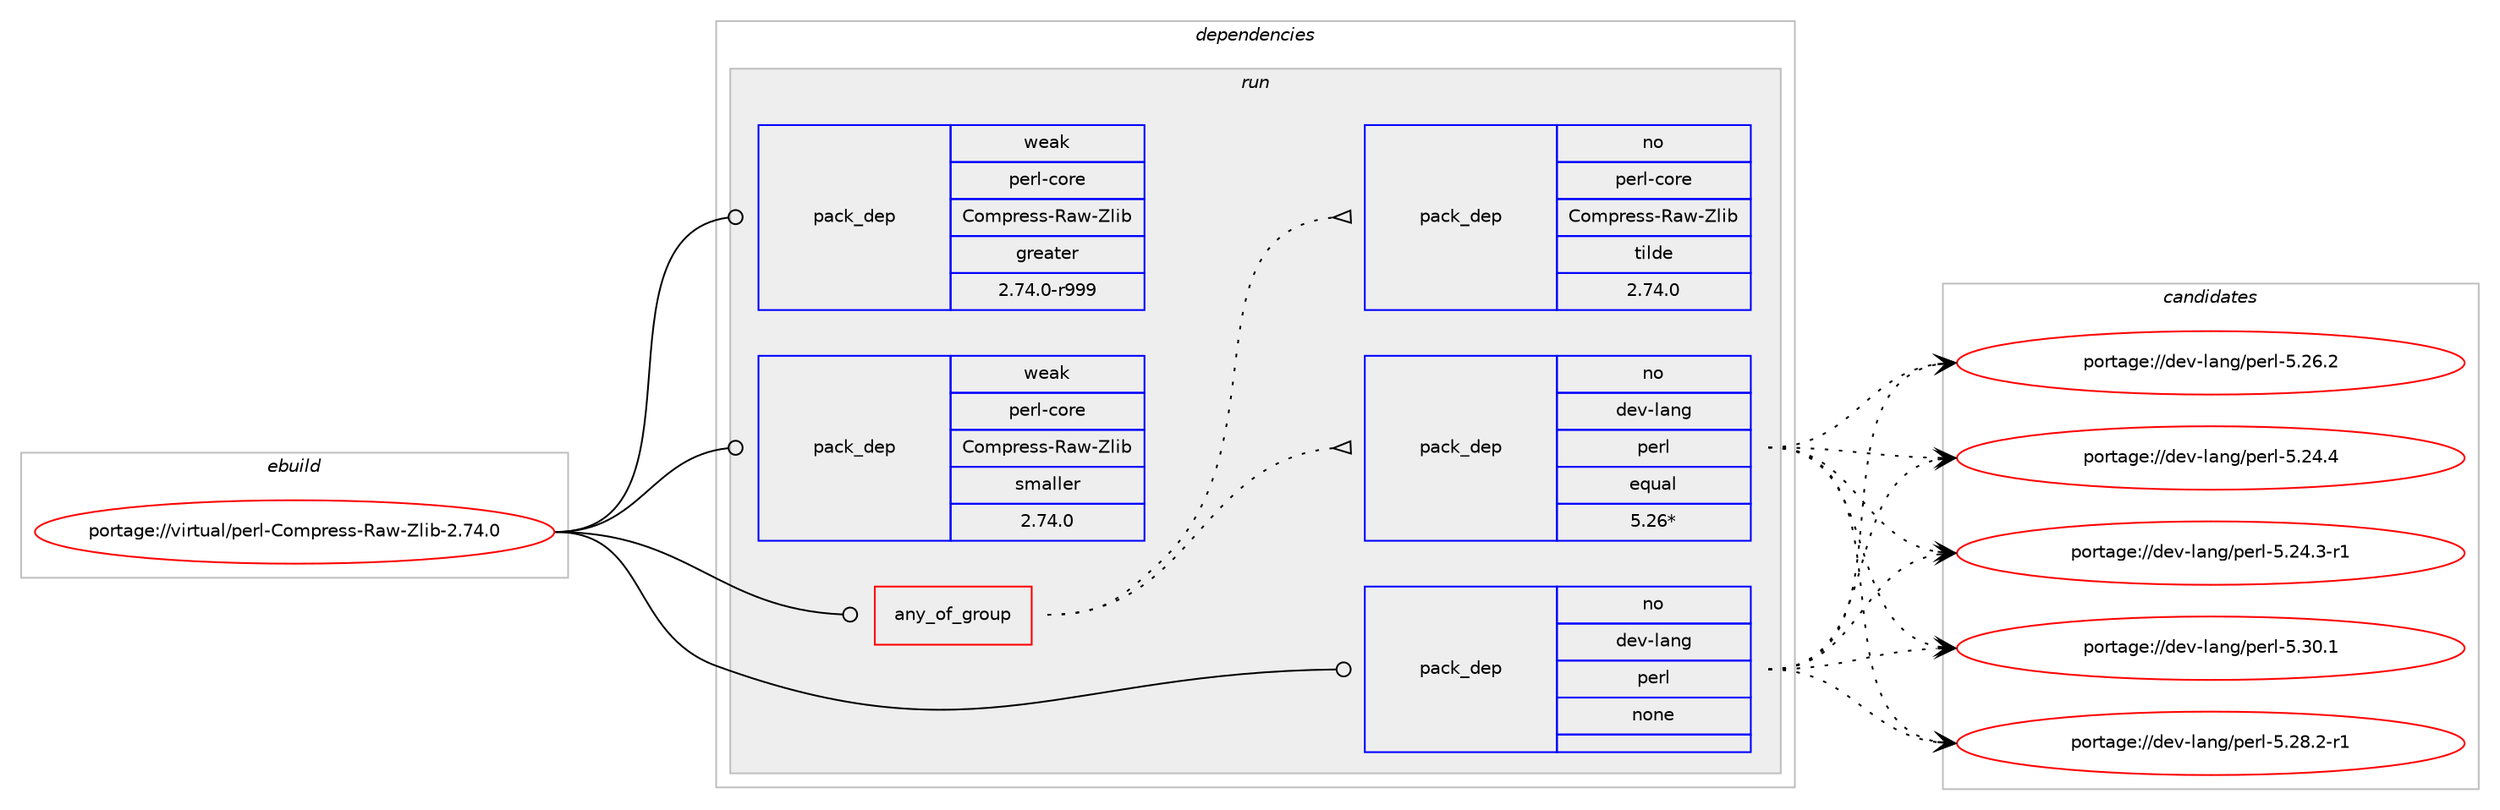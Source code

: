 digraph prolog {

# *************
# Graph options
# *************

newrank=true;
concentrate=true;
compound=true;
graph [rankdir=LR,fontname=Helvetica,fontsize=10,ranksep=1.5];#, ranksep=2.5, nodesep=0.2];
edge  [arrowhead=vee];
node  [fontname=Helvetica,fontsize=10];

# **********
# The ebuild
# **********

subgraph cluster_leftcol {
color=gray;
label=<<i>ebuild</i>>;
id [label="portage://virtual/perl-Compress-Raw-Zlib-2.74.0", color=red, width=4, href="../virtual/perl-Compress-Raw-Zlib-2.74.0.svg"];
}

# ****************
# The dependencies
# ****************

subgraph cluster_midcol {
color=gray;
label=<<i>dependencies</i>>;
subgraph cluster_compile {
fillcolor="#eeeeee";
style=filled;
label=<<i>compile</i>>;
}
subgraph cluster_compileandrun {
fillcolor="#eeeeee";
style=filled;
label=<<i>compile and run</i>>;
}
subgraph cluster_run {
fillcolor="#eeeeee";
style=filled;
label=<<i>run</i>>;
subgraph any892 {
dependency39781 [label=<<TABLE BORDER="0" CELLBORDER="1" CELLSPACING="0" CELLPADDING="4"><TR><TD CELLPADDING="10">any_of_group</TD></TR></TABLE>>, shape=none, color=red];subgraph pack31869 {
dependency39782 [label=<<TABLE BORDER="0" CELLBORDER="1" CELLSPACING="0" CELLPADDING="4" WIDTH="220"><TR><TD ROWSPAN="6" CELLPADDING="30">pack_dep</TD></TR><TR><TD WIDTH="110">no</TD></TR><TR><TD>dev-lang</TD></TR><TR><TD>perl</TD></TR><TR><TD>equal</TD></TR><TR><TD>5.26*</TD></TR></TABLE>>, shape=none, color=blue];
}
dependency39781:e -> dependency39782:w [weight=20,style="dotted",arrowhead="oinv"];
subgraph pack31870 {
dependency39783 [label=<<TABLE BORDER="0" CELLBORDER="1" CELLSPACING="0" CELLPADDING="4" WIDTH="220"><TR><TD ROWSPAN="6" CELLPADDING="30">pack_dep</TD></TR><TR><TD WIDTH="110">no</TD></TR><TR><TD>perl-core</TD></TR><TR><TD>Compress-Raw-Zlib</TD></TR><TR><TD>tilde</TD></TR><TR><TD>2.74.0</TD></TR></TABLE>>, shape=none, color=blue];
}
dependency39781:e -> dependency39783:w [weight=20,style="dotted",arrowhead="oinv"];
}
id:e -> dependency39781:w [weight=20,style="solid",arrowhead="odot"];
subgraph pack31871 {
dependency39784 [label=<<TABLE BORDER="0" CELLBORDER="1" CELLSPACING="0" CELLPADDING="4" WIDTH="220"><TR><TD ROWSPAN="6" CELLPADDING="30">pack_dep</TD></TR><TR><TD WIDTH="110">no</TD></TR><TR><TD>dev-lang</TD></TR><TR><TD>perl</TD></TR><TR><TD>none</TD></TR><TR><TD></TD></TR></TABLE>>, shape=none, color=blue];
}
id:e -> dependency39784:w [weight=20,style="solid",arrowhead="odot"];
subgraph pack31872 {
dependency39785 [label=<<TABLE BORDER="0" CELLBORDER="1" CELLSPACING="0" CELLPADDING="4" WIDTH="220"><TR><TD ROWSPAN="6" CELLPADDING="30">pack_dep</TD></TR><TR><TD WIDTH="110">weak</TD></TR><TR><TD>perl-core</TD></TR><TR><TD>Compress-Raw-Zlib</TD></TR><TR><TD>greater</TD></TR><TR><TD>2.74.0-r999</TD></TR></TABLE>>, shape=none, color=blue];
}
id:e -> dependency39785:w [weight=20,style="solid",arrowhead="odot"];
subgraph pack31873 {
dependency39786 [label=<<TABLE BORDER="0" CELLBORDER="1" CELLSPACING="0" CELLPADDING="4" WIDTH="220"><TR><TD ROWSPAN="6" CELLPADDING="30">pack_dep</TD></TR><TR><TD WIDTH="110">weak</TD></TR><TR><TD>perl-core</TD></TR><TR><TD>Compress-Raw-Zlib</TD></TR><TR><TD>smaller</TD></TR><TR><TD>2.74.0</TD></TR></TABLE>>, shape=none, color=blue];
}
id:e -> dependency39786:w [weight=20,style="solid",arrowhead="odot"];
}
}

# **************
# The candidates
# **************

subgraph cluster_choices {
rank=same;
color=gray;
label=<<i>candidates</i>>;

subgraph choice31869 {
color=black;
nodesep=1;
choice10010111845108971101034711210111410845534651484649 [label="portage://dev-lang/perl-5.30.1", color=red, width=4,href="../dev-lang/perl-5.30.1.svg"];
choice100101118451089711010347112101114108455346505646504511449 [label="portage://dev-lang/perl-5.28.2-r1", color=red, width=4,href="../dev-lang/perl-5.28.2-r1.svg"];
choice10010111845108971101034711210111410845534650544650 [label="portage://dev-lang/perl-5.26.2", color=red, width=4,href="../dev-lang/perl-5.26.2.svg"];
choice10010111845108971101034711210111410845534650524652 [label="portage://dev-lang/perl-5.24.4", color=red, width=4,href="../dev-lang/perl-5.24.4.svg"];
choice100101118451089711010347112101114108455346505246514511449 [label="portage://dev-lang/perl-5.24.3-r1", color=red, width=4,href="../dev-lang/perl-5.24.3-r1.svg"];
dependency39782:e -> choice10010111845108971101034711210111410845534651484649:w [style=dotted,weight="100"];
dependency39782:e -> choice100101118451089711010347112101114108455346505646504511449:w [style=dotted,weight="100"];
dependency39782:e -> choice10010111845108971101034711210111410845534650544650:w [style=dotted,weight="100"];
dependency39782:e -> choice10010111845108971101034711210111410845534650524652:w [style=dotted,weight="100"];
dependency39782:e -> choice100101118451089711010347112101114108455346505246514511449:w [style=dotted,weight="100"];
}
subgraph choice31870 {
color=black;
nodesep=1;
}
subgraph choice31871 {
color=black;
nodesep=1;
choice10010111845108971101034711210111410845534651484649 [label="portage://dev-lang/perl-5.30.1", color=red, width=4,href="../dev-lang/perl-5.30.1.svg"];
choice100101118451089711010347112101114108455346505646504511449 [label="portage://dev-lang/perl-5.28.2-r1", color=red, width=4,href="../dev-lang/perl-5.28.2-r1.svg"];
choice10010111845108971101034711210111410845534650544650 [label="portage://dev-lang/perl-5.26.2", color=red, width=4,href="../dev-lang/perl-5.26.2.svg"];
choice10010111845108971101034711210111410845534650524652 [label="portage://dev-lang/perl-5.24.4", color=red, width=4,href="../dev-lang/perl-5.24.4.svg"];
choice100101118451089711010347112101114108455346505246514511449 [label="portage://dev-lang/perl-5.24.3-r1", color=red, width=4,href="../dev-lang/perl-5.24.3-r1.svg"];
dependency39784:e -> choice10010111845108971101034711210111410845534651484649:w [style=dotted,weight="100"];
dependency39784:e -> choice100101118451089711010347112101114108455346505646504511449:w [style=dotted,weight="100"];
dependency39784:e -> choice10010111845108971101034711210111410845534650544650:w [style=dotted,weight="100"];
dependency39784:e -> choice10010111845108971101034711210111410845534650524652:w [style=dotted,weight="100"];
dependency39784:e -> choice100101118451089711010347112101114108455346505246514511449:w [style=dotted,weight="100"];
}
subgraph choice31872 {
color=black;
nodesep=1;
}
subgraph choice31873 {
color=black;
nodesep=1;
}
}

}
